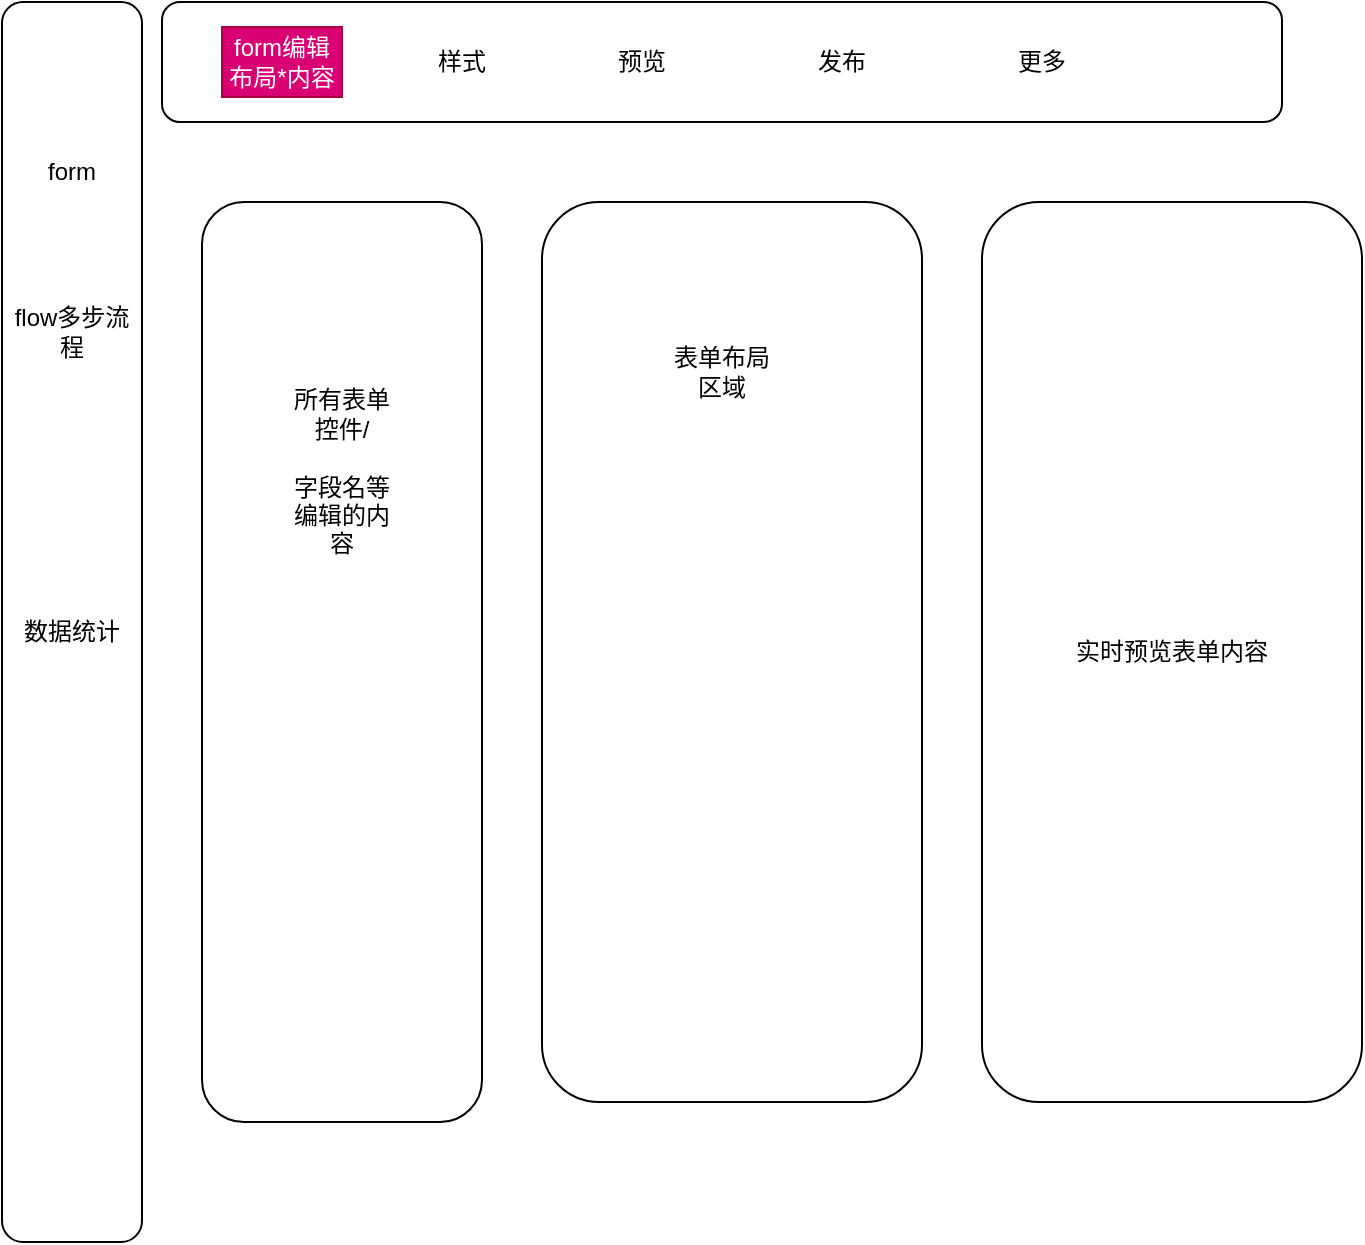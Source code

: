 <mxfile>
    <diagram id="Zy7lVeBvMdljQcOi-IqB" name="Page-1">
        <mxGraphModel dx="1719" dy="1187" grid="1" gridSize="10" guides="1" tooltips="1" connect="1" arrows="1" fold="1" page="1" pageScale="1" pageWidth="827" pageHeight="1169" math="0" shadow="0">
            <root>
                <mxCell id="0"/>
                <mxCell id="1" parent="0"/>
                <mxCell id="2" value="" style="rounded=1;whiteSpace=wrap;html=1;" vertex="1" parent="1">
                    <mxGeometry x="210" y="60" width="560" height="60" as="geometry"/>
                </mxCell>
                <mxCell id="3" value="" style="rounded=1;whiteSpace=wrap;html=1;" vertex="1" parent="1">
                    <mxGeometry x="130" y="60" width="70" height="620" as="geometry"/>
                </mxCell>
                <mxCell id="4" value="form编辑布局*内容" style="text;html=1;strokeColor=#A50040;fillColor=#d80073;align=center;verticalAlign=middle;whiteSpace=wrap;rounded=0;fontColor=#ffffff;" vertex="1" parent="1">
                    <mxGeometry x="240" y="72.5" width="60" height="35" as="geometry"/>
                </mxCell>
                <mxCell id="5" value="样式" style="text;html=1;strokeColor=none;fillColor=none;align=center;verticalAlign=middle;whiteSpace=wrap;rounded=0;" vertex="1" parent="1">
                    <mxGeometry x="330" y="72.5" width="60" height="35" as="geometry"/>
                </mxCell>
                <mxCell id="6" value="预览" style="text;html=1;strokeColor=none;fillColor=none;align=center;verticalAlign=middle;whiteSpace=wrap;rounded=0;" vertex="1" parent="1">
                    <mxGeometry x="420" y="72.5" width="60" height="35" as="geometry"/>
                </mxCell>
                <mxCell id="7" value="发布" style="text;html=1;strokeColor=none;fillColor=none;align=center;verticalAlign=middle;whiteSpace=wrap;rounded=0;" vertex="1" parent="1">
                    <mxGeometry x="520" y="72.5" width="60" height="35" as="geometry"/>
                </mxCell>
                <mxCell id="8" value="更多" style="text;html=1;strokeColor=none;fillColor=none;align=center;verticalAlign=middle;whiteSpace=wrap;rounded=0;" vertex="1" parent="1">
                    <mxGeometry x="620" y="72.5" width="60" height="35" as="geometry"/>
                </mxCell>
                <mxCell id="9" value="form" style="text;html=1;strokeColor=none;fillColor=none;align=center;verticalAlign=middle;whiteSpace=wrap;rounded=0;" vertex="1" parent="1">
                    <mxGeometry x="135" y="130" width="60" height="30" as="geometry"/>
                </mxCell>
                <mxCell id="10" value="flow多步流程" style="text;html=1;strokeColor=none;fillColor=none;align=center;verticalAlign=middle;whiteSpace=wrap;rounded=0;" vertex="1" parent="1">
                    <mxGeometry x="135" y="210" width="60" height="30" as="geometry"/>
                </mxCell>
                <mxCell id="11" value="数据统计" style="text;html=1;strokeColor=none;fillColor=none;align=center;verticalAlign=middle;whiteSpace=wrap;rounded=0;" vertex="1" parent="1">
                    <mxGeometry x="135" y="360" width="60" height="30" as="geometry"/>
                </mxCell>
                <mxCell id="12" value="" style="rounded=1;whiteSpace=wrap;html=1;" vertex="1" parent="1">
                    <mxGeometry x="230" y="160" width="140" height="460" as="geometry"/>
                </mxCell>
                <mxCell id="13" value="所有表单控件/&lt;br&gt;&lt;br&gt;字段名等编辑的内容" style="text;html=1;strokeColor=none;fillColor=none;align=center;verticalAlign=middle;whiteSpace=wrap;rounded=0;" vertex="1" parent="1">
                    <mxGeometry x="270" y="280" width="60" height="30" as="geometry"/>
                </mxCell>
                <mxCell id="15" value="" style="rounded=1;whiteSpace=wrap;html=1;" vertex="1" parent="1">
                    <mxGeometry x="400" y="160" width="190" height="450" as="geometry"/>
                </mxCell>
                <mxCell id="17" value="表单布局区域" style="text;html=1;strokeColor=none;fillColor=none;align=center;verticalAlign=middle;whiteSpace=wrap;rounded=0;" vertex="1" parent="1">
                    <mxGeometry x="460" y="230" width="60" height="30" as="geometry"/>
                </mxCell>
                <mxCell id="18" value="实时预览表单内容" style="rounded=1;whiteSpace=wrap;html=1;" vertex="1" parent="1">
                    <mxGeometry x="620" y="160" width="190" height="450" as="geometry"/>
                </mxCell>
            </root>
        </mxGraphModel>
    </diagram>
</mxfile>